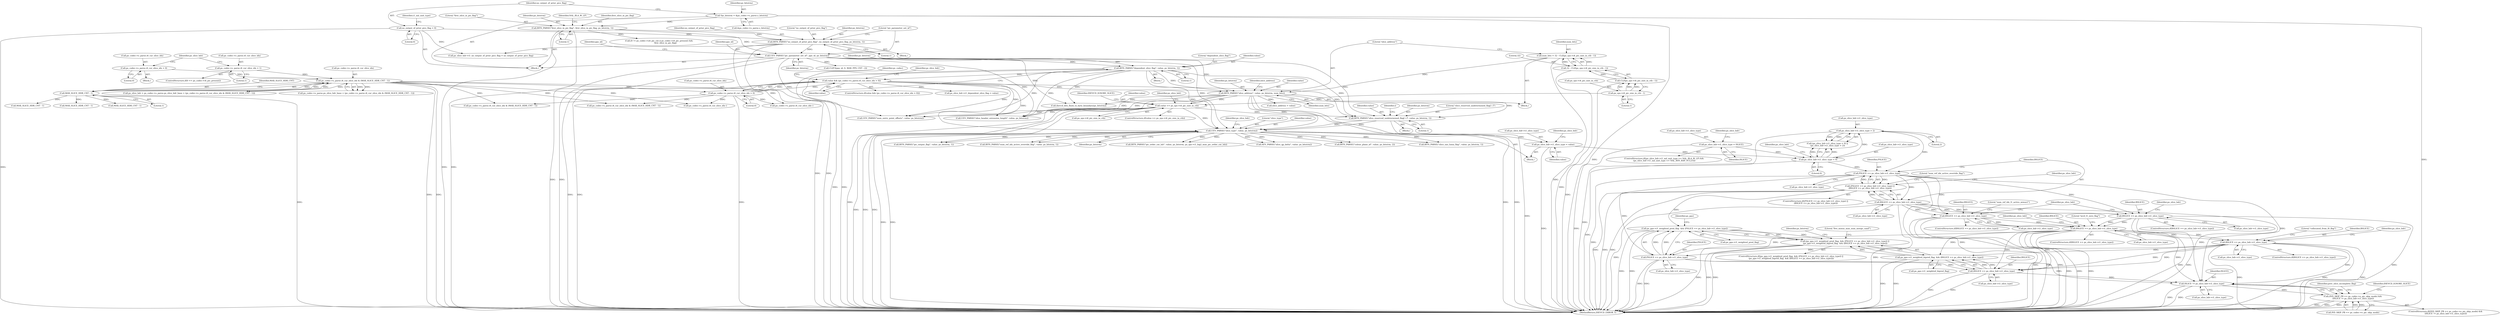 digraph "0_Android_7c9be319a279654e55a6d757265f88c61a16a4d5@pointer" {
"1001178" [label="(Call,PSLICE == ps_slice_hdr->i1_slice_type)"];
"1000631" [label="(Call,ps_slice_hdr->i1_slice_type > 2)"];
"1000626" [label="(Call,ps_slice_hdr->i1_slice_type < 0)"];
"1000602" [label="(Call,ps_slice_hdr->i1_slice_type = value)"];
"1000598" [label="(Call,UEV_PARSE(\"slice_type\", value, ps_bitstrm))"];
"1000593" [label="(Call,BITS_PARSE(\"slice_reserved_undetermined_flag[ i ]\", value, ps_bitstrm, 1))"];
"1000543" [label="(Call,value >= ps_sps->i4_pic_size_in_ctb)"];
"1000534" [label="(Call,BITS_PARSE(\"slice_address\", value, ps_bitstrm, num_bits))"];
"1000434" [label="(Call,value && (ps_codec->s_parse.i4_cur_slice_idx > 0))"];
"1000428" [label="(Call,BITS_PARSE(\"dependent_slice_flag\", value, ps_bitstrm, 1))"];
"1000214" [label="(Call,UEV_PARSE(\"pic_parameter_set_id\", pps_id, ps_bitstrm))"];
"1000209" [label="(Call,BITS_PARSE(\"no_output_of_prior_pics_flag\", no_output_of_prior_pics_flag, ps_bitstrm, 1))"];
"1000160" [label="(Call,no_output_of_prior_pics_flag = 0)"];
"1000195" [label="(Call,BITS_PARSE(\"first_slice_in_pic_flag\", first_slice_in_pic_flag, ps_bitstrm, 1))"];
"1000148" [label="(Call,*ps_bitstrm = &ps_codec->s_parse.s_bitstrm)"];
"1000436" [label="(Call,ps_codec->s_parse.i4_cur_slice_idx > 0)"];
"1000411" [label="(Call,ps_codec->s_parse.i4_cur_slice_idx & (MAX_SLICE_HDR_CNT - 1))"];
"1000396" [label="(Call,ps_codec->s_parse.i4_cur_slice_idx = 1)"];
"1000381" [label="(Call,ps_codec->s_parse.i4_cur_slice_idx = 0)"];
"1000417" [label="(Call,MAX_SLICE_HDR_CNT - 1)"];
"1000524" [label="(Call,num_bits = 32 - CLZ(ps_sps->i4_pic_size_in_ctb - 1))"];
"1000526" [label="(Call,32 - CLZ(ps_sps->i4_pic_size_in_ctb - 1))"];
"1000528" [label="(Call,CLZ(ps_sps->i4_pic_size_in_ctb - 1))"];
"1000529" [label="(Call,ps_sps->i4_pic_size_in_ctb - 1)"];
"1000619" [label="(Call,ps_slice_hdr->i1_slice_type = ISLICE)"];
"1001177" [label="(Call,(PSLICE == ps_slice_hdr->i1_slice_type) ||\n (BSLICE == ps_slice_hdr->i1_slice_type))"];
"1001429" [label="(Call,ps_pps->i1_weighted_pred_flag  && (PSLICE == ps_slice_hdr->i1_slice_type))"];
"1001428" [label="(Call,(ps_pps->i1_weighted_pred_flag  && (PSLICE == ps_slice_hdr->i1_slice_type)) ||\n (ps_pps->i1_weighted_bipred_flag  && (BSLICE == ps_slice_hdr->i1_slice_type)))"];
"1001183" [label="(Call,BSLICE == ps_slice_hdr->i1_slice_type)"];
"1001216" [label="(Call,BSLICE == ps_slice_hdr->i1_slice_type)"];
"1001316" [label="(Call,BSLICE == ps_slice_hdr->i1_slice_type)"];
"1001368" [label="(Call,BSLICE == ps_slice_hdr->i1_slice_type)"];
"1001433" [label="(Call,PSLICE == ps_slice_hdr->i1_slice_type)"];
"1001442" [label="(Call,BSLICE == ps_slice_hdr->i1_slice_type)"];
"1001438" [label="(Call,ps_pps->i1_weighted_bipred_flag  && (BSLICE == ps_slice_hdr->i1_slice_type))"];
"1002622" [label="(Call,ISLICE != ps_slice_hdr->i1_slice_type)"];
"1002616" [label="(Call,(IVD_SKIP_PB == ps_codec->e_pic_skip_mode) &&\n (ISLICE != ps_slice_hdr->i1_slice_type))"];
"1001243" [label="(Call,BSLICE == ps_slice_hdr->i1_slice_type)"];
"1000611" [label="(Identifier,ps_slice_hdr)"];
"1000538" [label="(Identifier,num_bits)"];
"1000549" [label="(Identifier,IHEVCD_IGNORE_SLICE)"];
"1001427" [label="(ControlStructure,if((ps_pps->i1_weighted_pred_flag  && (PSLICE == ps_slice_hdr->i1_slice_type)) ||\n (ps_pps->i1_weighted_bipred_flag  && (BSLICE == ps_slice_hdr->i1_slice_type))))"];
"1001217" [label="(Identifier,BSLICE)"];
"1001444" [label="(Call,ps_slice_hdr->i1_slice_type)"];
"1001449" [label="(Identifier,ps_bitstrm)"];
"1002623" [label="(Identifier,ISLICE)"];
"1001430" [label="(Call,ps_pps->i1_weighted_pred_flag)"];
"1001251" [label="(Identifier,ps_slice_hdr)"];
"1001878" [label="(Call,UEV_PARSE(\"num_entry_point_offsets\", value, ps_bitstrm))"];
"1000544" [label="(Identifier,value)"];
"1001176" [label="(ControlStructure,if((PSLICE == ps_slice_hdr->i1_slice_type) ||\n (BSLICE == ps_slice_hdr->i1_slice_type)))"];
"1000381" [label="(Call,ps_codec->s_parse.i4_cur_slice_idx = 0)"];
"1000219" [label="(Identifier,pps_id)"];
"1002011" [label="(Call,ihevcd_bits_flush_to_byte_boundary(ps_bitstrm))"];
"1000199" [label="(Literal,1)"];
"1002527" [label="(Call,ps_codec->s_parse.i4_cur_slice_idx & (MAX_SLICE_HDR_CNT - 1))"];
"1001429" [label="(Call,ps_pps->i1_weighted_pred_flag  && (PSLICE == ps_slice_hdr->i1_slice_type))"];
"1001223" [label="(Literal,\"num_ref_idx_l1_active_minus1\")"];
"1000535" [label="(Literal,\"slice_address\")"];
"1000445" [label="(Identifier,ps_codec)"];
"1000446" [label="(Call,ps_codec->s_parse.i4_cur_slice_idx & (MAX_SLICE_HDR_CNT - 1))"];
"1000537" [label="(Identifier,ps_bitstrm)"];
"1000208" [label="(Block,)"];
"1000432" [label="(Literal,1)"];
"1000529" [label="(Call,ps_sps->i4_pic_size_in_ctb - 1)"];
"1000595" [label="(Identifier,value)"];
"1000539" [label="(Call,slice_address = value)"];
"1000560" [label="(Block,)"];
"1000290" [label="(Call,(0 != ps_codec->u4_pic_cnt || ps_codec->i4_pic_present) &&\n                    first_slice_in_pic_flag)"];
"1000211" [label="(Identifier,no_output_of_prior_pics_flag)"];
"1002638" [label="(Call,ps_codec->s_parse.i4_cur_slice_idx--)"];
"1001258" [label="(Identifier,ps_slice_hdr)"];
"1000435" [label="(Identifier,value)"];
"1001315" [label="(ControlStructure,if(BSLICE == ps_slice_hdr->i1_slice_type))"];
"1000619" [label="(Call,ps_slice_hdr->i1_slice_type = ISLICE)"];
"1001216" [label="(Call,BSLICE == ps_slice_hdr->i1_slice_type)"];
"1000592" [label="(Block,)"];
"1001434" [label="(Identifier,PSLICE)"];
"1000606" [label="(Identifier,value)"];
"1001439" [label="(Call,ps_pps->i1_weighted_bipred_flag)"];
"1001375" [label="(Literal,\"collocated_from_l0_flag\")"];
"1000431" [label="(Identifier,ps_bitstrm)"];
"1001185" [label="(Call,ps_slice_hdr->i1_slice_type)"];
"1000132" [label="(Block,)"];
"1001985" [label="(Call,UEV_PARSE(\"slice_header_extension_length\", value, ps_bitstrm))"];
"1001428" [label="(Call,(ps_pps->i1_weighted_pred_flag  && (PSLICE == ps_slice_hdr->i1_slice_type)) ||\n (ps_pps->i1_weighted_bipred_flag  && (BSLICE == ps_slice_hdr->i1_slice_type)))"];
"1001369" [label="(Identifier,BSLICE)"];
"1000390" [label="(ControlStructure,if(0 == ps_codec->i4_pic_present))"];
"1001242" [label="(ControlStructure,if(BSLICE == ps_slice_hdr->i1_slice_type))"];
"1000412" [label="(Call,ps_codec->s_parse.i4_cur_slice_idx)"];
"1001126" [label="(Call,BITS_PARSE(\"slice_sao_luma_flag\", value, ps_bitstrm, 1))"];
"1000534" [label="(Call,BITS_PARSE(\"slice_address\", value, ps_bitstrm, num_bits))"];
"1000603" [label="(Call,ps_slice_hdr->i1_slice_type)"];
"1000597" [label="(Literal,1)"];
"1000628" [label="(Identifier,ps_slice_hdr)"];
"1001243" [label="(Call,BSLICE == ps_slice_hdr->i1_slice_type)"];
"1001190" [label="(Literal,\"num_ref_idx_active_override_flag\")"];
"1000526" [label="(Call,32 - CLZ(ps_sps->i4_pic_size_in_ctb - 1))"];
"1000404" [label="(Identifier,ps_slice_hdr)"];
"1002533" [label="(Call,MAX_SLICE_HDR_CNT - 1)"];
"1001466" [label="(Identifier,ps_slice_hdr)"];
"1001334" [label="(Identifier,ps_slice_hdr)"];
"1001368" [label="(Call,BSLICE == ps_slice_hdr->i1_slice_type)"];
"1000419" [label="(Literal,1)"];
"1000382" [label="(Call,ps_codec->s_parse.i4_cur_slice_idx)"];
"1000380" [label="(Block,)"];
"1000387" [label="(Literal,0)"];
"1000397" [label="(Call,ps_codec->s_parse.i4_cur_slice_idx)"];
"1001438" [label="(Call,ps_pps->i1_weighted_bipred_flag  && (BSLICE == ps_slice_hdr->i1_slice_type))"];
"1000620" [label="(Call,ps_slice_hdr->i1_slice_type)"];
"1000162" [label="(Literal,0)"];
"1000217" [label="(Identifier,ps_bitstrm)"];
"1000429" [label="(Literal,\"dependent_slice_flag\")"];
"1000528" [label="(Call,CLZ(ps_sps->i4_pic_size_in_ctb - 1))"];
"1000165" [label="(Identifier,i1_nal_unit_type)"];
"1000215" [label="(Literal,\"pic_parameter_set_id\")"];
"1002661" [label="(MethodReturn,IHEVCD_ERROR_T)"];
"1001440" [label="(Identifier,ps_pps)"];
"1001435" [label="(Call,ps_slice_hdr->i1_slice_type)"];
"1000545" [label="(Call,ps_sps->i4_pic_size_in_ctb)"];
"1001316" [label="(Call,BSLICE == ps_slice_hdr->i1_slice_type)"];
"1000533" [label="(Literal,1)"];
"1001177" [label="(Call,(PSLICE == ps_slice_hdr->i1_slice_type) ||\n (BSLICE == ps_slice_hdr->i1_slice_type))"];
"1000417" [label="(Call,MAX_SLICE_HDR_CNT - 1)"];
"1001370" [label="(Call,ps_slice_hdr->i1_slice_type)"];
"1000437" [label="(Call,ps_codec->s_parse.i4_cur_slice_idx)"];
"1000631" [label="(Call,ps_slice_hdr->i1_slice_type > 2)"];
"1000543" [label="(Call,value >= ps_sps->i4_pic_size_in_ctb)"];
"1000216" [label="(Identifier,pps_id)"];
"1000149" [label="(Identifier,ps_bitstrm)"];
"1000430" [label="(Identifier,value)"];
"1000402" [label="(Literal,1)"];
"1000452" [label="(Call,MAX_SLICE_HDR_CNT - 1)"];
"1001317" [label="(Identifier,BSLICE)"];
"1000411" [label="(Call,ps_codec->s_parse.i4_cur_slice_idx & (MAX_SLICE_HDR_CNT - 1))"];
"1002615" [label="(ControlStructure,if((IVD_SKIP_PB == ps_codec->e_pic_skip_mode) &&\n (ISLICE != ps_slice_hdr->i1_slice_type)))"];
"1000468" [label="(Identifier,ps_slice_hdr)"];
"1000466" [label="(Call,ps_slice_hdr->i1_dependent_slice_flag = value)"];
"1000530" [label="(Call,ps_sps->i4_pic_size_in_ctb)"];
"1000627" [label="(Call,ps_slice_hdr->i1_slice_type)"];
"1000604" [label="(Identifier,ps_slice_hdr)"];
"1000540" [label="(Identifier,slice_address)"];
"1000598" [label="(Call,UEV_PARSE(\"slice_type\", value, ps_bitstrm))"];
"1000633" [label="(Identifier,ps_slice_hdr)"];
"1000599" [label="(Literal,\"slice_type\")"];
"1000632" [label="(Call,ps_slice_hdr->i1_slice_type)"];
"1001367" [label="(ControlStructure,if(BSLICE == ps_slice_hdr->i1_slice_type))"];
"1000643" [label="(Call,BITS_PARSE(\"pic_output_flag\", value, ps_bitstrm, 1))"];
"1000522" [label="(Block,)"];
"1000591" [label="(Identifier,i)"];
"1000635" [label="(Literal,2)"];
"1000596" [label="(Identifier,ps_bitstrm)"];
"1000210" [label="(Literal,\"no_output_of_prior_pics_flag\")"];
"1000203" [label="(Identifier,NAL_BLA_W_LP)"];
"1001245" [label="(Call,ps_slice_hdr->i1_slice_type)"];
"1001189" [label="(Call,BITS_PARSE(\"num_ref_idx_active_override_flag\", value, ps_bitstrm, 1))"];
"1000396" [label="(Call,ps_codec->s_parse.i4_cur_slice_idx = 1)"];
"1001179" [label="(Identifier,PSLICE)"];
"1000607" [label="(ControlStructure,if((ps_slice_hdr->i1_nal_unit_type >= NAL_BLA_W_LP) &&\n (ps_slice_hdr->i1_nal_unit_type <= NAL_RSV_RAP_VCL23)))"];
"1000161" [label="(Identifier,no_output_of_prior_pics_flag)"];
"1002622" [label="(Call,ISLICE != ps_slice_hdr->i1_slice_type)"];
"1000602" [label="(Call,ps_slice_hdr->i1_slice_type = value)"];
"1000507" [label="(Call,ps_slice_hdr->i1_no_output_of_prior_pics_flag = no_output_of_prior_pics_flag)"];
"1000150" [label="(Call,&ps_codec->s_parse.s_bitstrm)"];
"1001318" [label="(Call,ps_slice_hdr->i1_slice_type)"];
"1000525" [label="(Identifier,num_bits)"];
"1000630" [label="(Literal,0)"];
"1000220" [label="(Call,CLIP3(pps_id, 0, MAX_PPS_CNT - 2))"];
"1000433" [label="(ControlStructure,if(value && (ps_codec->s_parse.i4_cur_slice_idx > 0)))"];
"1001184" [label="(Identifier,BSLICE)"];
"1001323" [label="(Literal,\"mvd_l1_zero_flag\")"];
"1000197" [label="(Identifier,first_slice_in_pic_flag)"];
"1001215" [label="(ControlStructure,if(BSLICE == ps_slice_hdr->i1_slice_type))"];
"1002617" [label="(Call,IVD_SKIP_PB == ps_codec->e_pic_skip_mode)"];
"1000209" [label="(Call,BITS_PARSE(\"no_output_of_prior_pics_flag\", no_output_of_prior_pics_flag, ps_bitstrm, 1))"];
"1000626" [label="(Call,ps_slice_hdr->i1_slice_type < 0)"];
"1000442" [label="(Literal,0)"];
"1001433" [label="(Call,PSLICE == ps_slice_hdr->i1_slice_type)"];
"1001454" [label="(Literal,\"five_minus_max_num_merge_cand\")"];
"1000601" [label="(Identifier,ps_bitstrm)"];
"1001180" [label="(Call,ps_slice_hdr->i1_slice_type)"];
"1000623" [label="(Identifier,ISLICE)"];
"1001442" [label="(Call,BSLICE == ps_slice_hdr->i1_slice_type)"];
"1000688" [label="(Call,BITS_PARSE(\"pic_order_cnt_lsb\", value, ps_bitstrm, ps_sps->i1_log2_max_pic_order_cnt_lsb))"];
"1000212" [label="(Identifier,ps_bitstrm)"];
"1000148" [label="(Call,*ps_bitstrm = &ps_codec->s_parse.s_bitstrm)"];
"1000427" [label="(Block,)"];
"1001244" [label="(Identifier,BSLICE)"];
"1000524" [label="(Call,num_bits = 32 - CLZ(ps_sps->i4_pic_size_in_ctb - 1))"];
"1002616" [label="(Call,(IVD_SKIP_PB == ps_codec->e_pic_skip_mode) &&\n (ISLICE != ps_slice_hdr->i1_slice_type))"];
"1000214" [label="(Call,UEV_PARSE(\"pic_parameter_set_id\", pps_id, ps_bitstrm))"];
"1000403" [label="(Call,ps_slice_hdr = ps_codec->s_parse.ps_slice_hdr_base + (ps_codec->s_parse.i4_cur_slice_idx & (MAX_SLICE_HDR_CNT - 1)))"];
"1001388" [label="(Identifier,ps_slice_hdr)"];
"1001178" [label="(Call,PSLICE == ps_slice_hdr->i1_slice_type)"];
"1001803" [label="(Call,MAX_SLICE_HDR_CNT - 1)"];
"1001183" [label="(Call,BSLICE == ps_slice_hdr->i1_slice_type)"];
"1000536" [label="(Identifier,value)"];
"1000196" [label="(Literal,\"first_slice_in_pic_flag\")"];
"1000418" [label="(Identifier,MAX_SLICE_HDR_CNT)"];
"1002631" [label="(Identifier,prev_slice_incomplete_flag)"];
"1000558" [label="(Identifier,ps_slice_hdr)"];
"1001218" [label="(Call,ps_slice_hdr->i1_slice_type)"];
"1000625" [label="(Call,(ps_slice_hdr->i1_slice_type < 0) ||\n (ps_slice_hdr->i1_slice_type > 2))"];
"1000600" [label="(Identifier,value)"];
"1000594" [label="(Literal,\"slice_reserved_undetermined_flag[ i ]\")"];
"1000195" [label="(Call,BITS_PARSE(\"first_slice_in_pic_flag\", first_slice_in_pic_flag, ps_bitstrm, 1))"];
"1001474" [label="(Call,SEV_PARSE(\"slice_qp_delta\", value, ps_bitstrm))"];
"1000405" [label="(Call,ps_codec->s_parse.ps_slice_hdr_base + (ps_codec->s_parse.i4_cur_slice_idx & (MAX_SLICE_HDR_CNT - 1)))"];
"1002624" [label="(Call,ps_slice_hdr->i1_slice_type)"];
"1002629" [label="(Identifier,IHEVCD_IGNORE_SLICE)"];
"1001766" [label="(Call,ps_codec->s_parse.i4_cur_slice_idx--)"];
"1000428" [label="(Call,BITS_PARSE(\"dependent_slice_flag\", value, ps_bitstrm, 1))"];
"1000527" [label="(Literal,32)"];
"1000593" [label="(Call,BITS_PARSE(\"slice_reserved_undetermined_flag[ i ]\", value, ps_bitstrm, 1))"];
"1001443" [label="(Identifier,BSLICE)"];
"1000198" [label="(Identifier,ps_bitstrm)"];
"1000665" [label="(Call,BITS_PARSE(\"colour_plane_id\", value, ps_bitstrm, 2))"];
"1000436" [label="(Call,ps_codec->s_parse.i4_cur_slice_idx > 0)"];
"1000160" [label="(Call,no_output_of_prior_pics_flag = 0)"];
"1000542" [label="(ControlStructure,if(value >= ps_sps->i4_pic_size_in_ctb))"];
"1000434" [label="(Call,value && (ps_codec->s_parse.i4_cur_slice_idx > 0))"];
"1000213" [label="(Literal,1)"];
"1001178" -> "1001177"  [label="AST: "];
"1001178" -> "1001180"  [label="CFG: "];
"1001179" -> "1001178"  [label="AST: "];
"1001180" -> "1001178"  [label="AST: "];
"1001184" -> "1001178"  [label="CFG: "];
"1001177" -> "1001178"  [label="CFG: "];
"1001178" -> "1002661"  [label="DDG: "];
"1001178" -> "1002661"  [label="DDG: "];
"1001178" -> "1001177"  [label="DDG: "];
"1001178" -> "1001177"  [label="DDG: "];
"1000631" -> "1001178"  [label="DDG: "];
"1000626" -> "1001178"  [label="DDG: "];
"1001178" -> "1001183"  [label="DDG: "];
"1001178" -> "1001216"  [label="DDG: "];
"1001178" -> "1001243"  [label="DDG: "];
"1001178" -> "1001433"  [label="DDG: "];
"1001178" -> "1002622"  [label="DDG: "];
"1000631" -> "1000625"  [label="AST: "];
"1000631" -> "1000635"  [label="CFG: "];
"1000632" -> "1000631"  [label="AST: "];
"1000635" -> "1000631"  [label="AST: "];
"1000625" -> "1000631"  [label="CFG: "];
"1000631" -> "1002661"  [label="DDG: "];
"1000631" -> "1000625"  [label="DDG: "];
"1000631" -> "1000625"  [label="DDG: "];
"1000626" -> "1000631"  [label="DDG: "];
"1000626" -> "1000625"  [label="AST: "];
"1000626" -> "1000630"  [label="CFG: "];
"1000627" -> "1000626"  [label="AST: "];
"1000630" -> "1000626"  [label="AST: "];
"1000633" -> "1000626"  [label="CFG: "];
"1000625" -> "1000626"  [label="CFG: "];
"1000626" -> "1002661"  [label="DDG: "];
"1000626" -> "1000625"  [label="DDG: "];
"1000626" -> "1000625"  [label="DDG: "];
"1000602" -> "1000626"  [label="DDG: "];
"1000619" -> "1000626"  [label="DDG: "];
"1000602" -> "1000560"  [label="AST: "];
"1000602" -> "1000606"  [label="CFG: "];
"1000603" -> "1000602"  [label="AST: "];
"1000606" -> "1000602"  [label="AST: "];
"1000611" -> "1000602"  [label="CFG: "];
"1000602" -> "1002661"  [label="DDG: "];
"1000598" -> "1000602"  [label="DDG: "];
"1000598" -> "1000560"  [label="AST: "];
"1000598" -> "1000601"  [label="CFG: "];
"1000599" -> "1000598"  [label="AST: "];
"1000600" -> "1000598"  [label="AST: "];
"1000601" -> "1000598"  [label="AST: "];
"1000604" -> "1000598"  [label="CFG: "];
"1000598" -> "1002661"  [label="DDG: "];
"1000598" -> "1002661"  [label="DDG: "];
"1000593" -> "1000598"  [label="DDG: "];
"1000593" -> "1000598"  [label="DDG: "];
"1000543" -> "1000598"  [label="DDG: "];
"1000434" -> "1000598"  [label="DDG: "];
"1000214" -> "1000598"  [label="DDG: "];
"1000428" -> "1000598"  [label="DDG: "];
"1000534" -> "1000598"  [label="DDG: "];
"1000598" -> "1000643"  [label="DDG: "];
"1000598" -> "1000643"  [label="DDG: "];
"1000598" -> "1000665"  [label="DDG: "];
"1000598" -> "1000665"  [label="DDG: "];
"1000598" -> "1000688"  [label="DDG: "];
"1000598" -> "1000688"  [label="DDG: "];
"1000598" -> "1001126"  [label="DDG: "];
"1000598" -> "1001126"  [label="DDG: "];
"1000598" -> "1001189"  [label="DDG: "];
"1000598" -> "1001189"  [label="DDG: "];
"1000598" -> "1001474"  [label="DDG: "];
"1000598" -> "1001474"  [label="DDG: "];
"1000593" -> "1000592"  [label="AST: "];
"1000593" -> "1000597"  [label="CFG: "];
"1000594" -> "1000593"  [label="AST: "];
"1000595" -> "1000593"  [label="AST: "];
"1000596" -> "1000593"  [label="AST: "];
"1000597" -> "1000593"  [label="AST: "];
"1000591" -> "1000593"  [label="CFG: "];
"1000593" -> "1002661"  [label="DDG: "];
"1000543" -> "1000593"  [label="DDG: "];
"1000434" -> "1000593"  [label="DDG: "];
"1000214" -> "1000593"  [label="DDG: "];
"1000428" -> "1000593"  [label="DDG: "];
"1000534" -> "1000593"  [label="DDG: "];
"1000543" -> "1000542"  [label="AST: "];
"1000543" -> "1000545"  [label="CFG: "];
"1000544" -> "1000543"  [label="AST: "];
"1000545" -> "1000543"  [label="AST: "];
"1000549" -> "1000543"  [label="CFG: "];
"1000558" -> "1000543"  [label="CFG: "];
"1000543" -> "1002661"  [label="DDG: "];
"1000543" -> "1002661"  [label="DDG: "];
"1000543" -> "1002661"  [label="DDG: "];
"1000534" -> "1000543"  [label="DDG: "];
"1000529" -> "1000543"  [label="DDG: "];
"1000543" -> "1001878"  [label="DDG: "];
"1000543" -> "1001985"  [label="DDG: "];
"1000534" -> "1000522"  [label="AST: "];
"1000534" -> "1000538"  [label="CFG: "];
"1000535" -> "1000534"  [label="AST: "];
"1000536" -> "1000534"  [label="AST: "];
"1000537" -> "1000534"  [label="AST: "];
"1000538" -> "1000534"  [label="AST: "];
"1000540" -> "1000534"  [label="CFG: "];
"1000534" -> "1002661"  [label="DDG: "];
"1000534" -> "1002661"  [label="DDG: "];
"1000534" -> "1002661"  [label="DDG: "];
"1000434" -> "1000534"  [label="DDG: "];
"1000214" -> "1000534"  [label="DDG: "];
"1000428" -> "1000534"  [label="DDG: "];
"1000524" -> "1000534"  [label="DDG: "];
"1000534" -> "1000539"  [label="DDG: "];
"1000534" -> "1001878"  [label="DDG: "];
"1000534" -> "1001985"  [label="DDG: "];
"1000534" -> "1002011"  [label="DDG: "];
"1000434" -> "1000433"  [label="AST: "];
"1000434" -> "1000435"  [label="CFG: "];
"1000434" -> "1000436"  [label="CFG: "];
"1000435" -> "1000434"  [label="AST: "];
"1000436" -> "1000434"  [label="AST: "];
"1000445" -> "1000434"  [label="CFG: "];
"1000468" -> "1000434"  [label="CFG: "];
"1000434" -> "1002661"  [label="DDG: "];
"1000434" -> "1002661"  [label="DDG: "];
"1000428" -> "1000434"  [label="DDG: "];
"1000436" -> "1000434"  [label="DDG: "];
"1000436" -> "1000434"  [label="DDG: "];
"1000434" -> "1000466"  [label="DDG: "];
"1000434" -> "1001878"  [label="DDG: "];
"1000434" -> "1001985"  [label="DDG: "];
"1000428" -> "1000427"  [label="AST: "];
"1000428" -> "1000432"  [label="CFG: "];
"1000429" -> "1000428"  [label="AST: "];
"1000430" -> "1000428"  [label="AST: "];
"1000431" -> "1000428"  [label="AST: "];
"1000432" -> "1000428"  [label="AST: "];
"1000435" -> "1000428"  [label="CFG: "];
"1000428" -> "1002661"  [label="DDG: "];
"1000428" -> "1002661"  [label="DDG: "];
"1000214" -> "1000428"  [label="DDG: "];
"1000428" -> "1001878"  [label="DDG: "];
"1000428" -> "1001985"  [label="DDG: "];
"1000428" -> "1002011"  [label="DDG: "];
"1000214" -> "1000132"  [label="AST: "];
"1000214" -> "1000217"  [label="CFG: "];
"1000215" -> "1000214"  [label="AST: "];
"1000216" -> "1000214"  [label="AST: "];
"1000217" -> "1000214"  [label="AST: "];
"1000219" -> "1000214"  [label="CFG: "];
"1000214" -> "1002661"  [label="DDG: "];
"1000214" -> "1002661"  [label="DDG: "];
"1000209" -> "1000214"  [label="DDG: "];
"1000195" -> "1000214"  [label="DDG: "];
"1000214" -> "1000220"  [label="DDG: "];
"1000214" -> "1001878"  [label="DDG: "];
"1000214" -> "1001985"  [label="DDG: "];
"1000214" -> "1002011"  [label="DDG: "];
"1000209" -> "1000208"  [label="AST: "];
"1000209" -> "1000213"  [label="CFG: "];
"1000210" -> "1000209"  [label="AST: "];
"1000211" -> "1000209"  [label="AST: "];
"1000212" -> "1000209"  [label="AST: "];
"1000213" -> "1000209"  [label="AST: "];
"1000215" -> "1000209"  [label="CFG: "];
"1000209" -> "1002661"  [label="DDG: "];
"1000209" -> "1002661"  [label="DDG: "];
"1000160" -> "1000209"  [label="DDG: "];
"1000195" -> "1000209"  [label="DDG: "];
"1000209" -> "1000507"  [label="DDG: "];
"1000160" -> "1000132"  [label="AST: "];
"1000160" -> "1000162"  [label="CFG: "];
"1000161" -> "1000160"  [label="AST: "];
"1000162" -> "1000160"  [label="AST: "];
"1000165" -> "1000160"  [label="CFG: "];
"1000160" -> "1002661"  [label="DDG: "];
"1000160" -> "1000507"  [label="DDG: "];
"1000195" -> "1000132"  [label="AST: "];
"1000195" -> "1000199"  [label="CFG: "];
"1000196" -> "1000195"  [label="AST: "];
"1000197" -> "1000195"  [label="AST: "];
"1000198" -> "1000195"  [label="AST: "];
"1000199" -> "1000195"  [label="AST: "];
"1000203" -> "1000195"  [label="CFG: "];
"1000195" -> "1002661"  [label="DDG: "];
"1000195" -> "1002661"  [label="DDG: "];
"1000148" -> "1000195"  [label="DDG: "];
"1000195" -> "1000290"  [label="DDG: "];
"1000148" -> "1000132"  [label="AST: "];
"1000148" -> "1000150"  [label="CFG: "];
"1000149" -> "1000148"  [label="AST: "];
"1000150" -> "1000148"  [label="AST: "];
"1000161" -> "1000148"  [label="CFG: "];
"1000148" -> "1002661"  [label="DDG: "];
"1000148" -> "1002661"  [label="DDG: "];
"1000436" -> "1000442"  [label="CFG: "];
"1000437" -> "1000436"  [label="AST: "];
"1000442" -> "1000436"  [label="AST: "];
"1000436" -> "1002661"  [label="DDG: "];
"1000411" -> "1000436"  [label="DDG: "];
"1000436" -> "1000446"  [label="DDG: "];
"1000436" -> "1001766"  [label="DDG: "];
"1000436" -> "1002527"  [label="DDG: "];
"1000436" -> "1002638"  [label="DDG: "];
"1000411" -> "1000405"  [label="AST: "];
"1000411" -> "1000417"  [label="CFG: "];
"1000412" -> "1000411"  [label="AST: "];
"1000417" -> "1000411"  [label="AST: "];
"1000405" -> "1000411"  [label="CFG: "];
"1000411" -> "1002661"  [label="DDG: "];
"1000411" -> "1002661"  [label="DDG: "];
"1000411" -> "1000403"  [label="DDG: "];
"1000411" -> "1000403"  [label="DDG: "];
"1000411" -> "1000405"  [label="DDG: "];
"1000411" -> "1000405"  [label="DDG: "];
"1000396" -> "1000411"  [label="DDG: "];
"1000381" -> "1000411"  [label="DDG: "];
"1000417" -> "1000411"  [label="DDG: "];
"1000417" -> "1000411"  [label="DDG: "];
"1000411" -> "1000446"  [label="DDG: "];
"1000411" -> "1001766"  [label="DDG: "];
"1000411" -> "1002527"  [label="DDG: "];
"1000411" -> "1002638"  [label="DDG: "];
"1000396" -> "1000390"  [label="AST: "];
"1000396" -> "1000402"  [label="CFG: "];
"1000397" -> "1000396"  [label="AST: "];
"1000402" -> "1000396"  [label="AST: "];
"1000404" -> "1000396"  [label="CFG: "];
"1000381" -> "1000380"  [label="AST: "];
"1000381" -> "1000387"  [label="CFG: "];
"1000382" -> "1000381"  [label="AST: "];
"1000387" -> "1000381"  [label="AST: "];
"1000404" -> "1000381"  [label="CFG: "];
"1000417" -> "1000419"  [label="CFG: "];
"1000418" -> "1000417"  [label="AST: "];
"1000419" -> "1000417"  [label="AST: "];
"1000417" -> "1002661"  [label="DDG: "];
"1000417" -> "1000452"  [label="DDG: "];
"1000417" -> "1001803"  [label="DDG: "];
"1000417" -> "1002533"  [label="DDG: "];
"1000524" -> "1000522"  [label="AST: "];
"1000524" -> "1000526"  [label="CFG: "];
"1000525" -> "1000524"  [label="AST: "];
"1000526" -> "1000524"  [label="AST: "];
"1000535" -> "1000524"  [label="CFG: "];
"1000524" -> "1002661"  [label="DDG: "];
"1000526" -> "1000524"  [label="DDG: "];
"1000526" -> "1000524"  [label="DDG: "];
"1000526" -> "1000528"  [label="CFG: "];
"1000527" -> "1000526"  [label="AST: "];
"1000528" -> "1000526"  [label="AST: "];
"1000526" -> "1002661"  [label="DDG: "];
"1000528" -> "1000526"  [label="DDG: "];
"1000528" -> "1000529"  [label="CFG: "];
"1000529" -> "1000528"  [label="AST: "];
"1000528" -> "1002661"  [label="DDG: "];
"1000529" -> "1000528"  [label="DDG: "];
"1000529" -> "1000528"  [label="DDG: "];
"1000529" -> "1000533"  [label="CFG: "];
"1000530" -> "1000529"  [label="AST: "];
"1000533" -> "1000529"  [label="AST: "];
"1000619" -> "1000607"  [label="AST: "];
"1000619" -> "1000623"  [label="CFG: "];
"1000620" -> "1000619"  [label="AST: "];
"1000623" -> "1000619"  [label="AST: "];
"1000628" -> "1000619"  [label="CFG: "];
"1000619" -> "1002661"  [label="DDG: "];
"1001177" -> "1001176"  [label="AST: "];
"1001177" -> "1001183"  [label="CFG: "];
"1001183" -> "1001177"  [label="AST: "];
"1001190" -> "1001177"  [label="CFG: "];
"1001466" -> "1001177"  [label="CFG: "];
"1001177" -> "1002661"  [label="DDG: "];
"1001177" -> "1002661"  [label="DDG: "];
"1001177" -> "1002661"  [label="DDG: "];
"1001183" -> "1001177"  [label="DDG: "];
"1001183" -> "1001177"  [label="DDG: "];
"1001177" -> "1001429"  [label="DDG: "];
"1001429" -> "1001428"  [label="AST: "];
"1001429" -> "1001430"  [label="CFG: "];
"1001429" -> "1001433"  [label="CFG: "];
"1001430" -> "1001429"  [label="AST: "];
"1001433" -> "1001429"  [label="AST: "];
"1001440" -> "1001429"  [label="CFG: "];
"1001428" -> "1001429"  [label="CFG: "];
"1001429" -> "1002661"  [label="DDG: "];
"1001429" -> "1002661"  [label="DDG: "];
"1001429" -> "1001428"  [label="DDG: "];
"1001429" -> "1001428"  [label="DDG: "];
"1001433" -> "1001429"  [label="DDG: "];
"1001433" -> "1001429"  [label="DDG: "];
"1001428" -> "1001427"  [label="AST: "];
"1001428" -> "1001438"  [label="CFG: "];
"1001438" -> "1001428"  [label="AST: "];
"1001449" -> "1001428"  [label="CFG: "];
"1001454" -> "1001428"  [label="CFG: "];
"1001428" -> "1002661"  [label="DDG: "];
"1001428" -> "1002661"  [label="DDG: "];
"1001428" -> "1002661"  [label="DDG: "];
"1001438" -> "1001428"  [label="DDG: "];
"1001438" -> "1001428"  [label="DDG: "];
"1001183" -> "1001185"  [label="CFG: "];
"1001184" -> "1001183"  [label="AST: "];
"1001185" -> "1001183"  [label="AST: "];
"1001183" -> "1002661"  [label="DDG: "];
"1001183" -> "1002661"  [label="DDG: "];
"1001183" -> "1001216"  [label="DDG: "];
"1001183" -> "1001216"  [label="DDG: "];
"1001183" -> "1001243"  [label="DDG: "];
"1001183" -> "1001243"  [label="DDG: "];
"1001183" -> "1002622"  [label="DDG: "];
"1001216" -> "1001215"  [label="AST: "];
"1001216" -> "1001218"  [label="CFG: "];
"1001217" -> "1001216"  [label="AST: "];
"1001218" -> "1001216"  [label="AST: "];
"1001223" -> "1001216"  [label="CFG: "];
"1001258" -> "1001216"  [label="CFG: "];
"1001216" -> "1002661"  [label="DDG: "];
"1001216" -> "1002661"  [label="DDG: "];
"1001216" -> "1002661"  [label="DDG: "];
"1001216" -> "1001316"  [label="DDG: "];
"1001216" -> "1001316"  [label="DDG: "];
"1001316" -> "1001315"  [label="AST: "];
"1001316" -> "1001318"  [label="CFG: "];
"1001317" -> "1001316"  [label="AST: "];
"1001318" -> "1001316"  [label="AST: "];
"1001323" -> "1001316"  [label="CFG: "];
"1001334" -> "1001316"  [label="CFG: "];
"1001316" -> "1002661"  [label="DDG: "];
"1001316" -> "1002661"  [label="DDG: "];
"1001316" -> "1002661"  [label="DDG: "];
"1001243" -> "1001316"  [label="DDG: "];
"1001243" -> "1001316"  [label="DDG: "];
"1001316" -> "1001368"  [label="DDG: "];
"1001316" -> "1001368"  [label="DDG: "];
"1001316" -> "1001433"  [label="DDG: "];
"1001316" -> "1001438"  [label="DDG: "];
"1001316" -> "1001442"  [label="DDG: "];
"1001316" -> "1001442"  [label="DDG: "];
"1001316" -> "1002622"  [label="DDG: "];
"1001368" -> "1001367"  [label="AST: "];
"1001368" -> "1001370"  [label="CFG: "];
"1001369" -> "1001368"  [label="AST: "];
"1001370" -> "1001368"  [label="AST: "];
"1001375" -> "1001368"  [label="CFG: "];
"1001388" -> "1001368"  [label="CFG: "];
"1001368" -> "1002661"  [label="DDG: "];
"1001368" -> "1002661"  [label="DDG: "];
"1001368" -> "1002661"  [label="DDG: "];
"1001368" -> "1001433"  [label="DDG: "];
"1001368" -> "1001438"  [label="DDG: "];
"1001368" -> "1001442"  [label="DDG: "];
"1001368" -> "1001442"  [label="DDG: "];
"1001368" -> "1002622"  [label="DDG: "];
"1001433" -> "1001435"  [label="CFG: "];
"1001434" -> "1001433"  [label="AST: "];
"1001435" -> "1001433"  [label="AST: "];
"1001433" -> "1002661"  [label="DDG: "];
"1001433" -> "1002661"  [label="DDG: "];
"1001433" -> "1001442"  [label="DDG: "];
"1001433" -> "1002622"  [label="DDG: "];
"1001442" -> "1001438"  [label="AST: "];
"1001442" -> "1001444"  [label="CFG: "];
"1001443" -> "1001442"  [label="AST: "];
"1001444" -> "1001442"  [label="AST: "];
"1001438" -> "1001442"  [label="CFG: "];
"1001442" -> "1002661"  [label="DDG: "];
"1001442" -> "1002661"  [label="DDG: "];
"1001442" -> "1001438"  [label="DDG: "];
"1001442" -> "1001438"  [label="DDG: "];
"1001442" -> "1002622"  [label="DDG: "];
"1001438" -> "1001439"  [label="CFG: "];
"1001439" -> "1001438"  [label="AST: "];
"1001438" -> "1002661"  [label="DDG: "];
"1001438" -> "1002661"  [label="DDG: "];
"1002622" -> "1002616"  [label="AST: "];
"1002622" -> "1002624"  [label="CFG: "];
"1002623" -> "1002622"  [label="AST: "];
"1002624" -> "1002622"  [label="AST: "];
"1002616" -> "1002622"  [label="CFG: "];
"1002622" -> "1002661"  [label="DDG: "];
"1002622" -> "1002661"  [label="DDG: "];
"1002622" -> "1002616"  [label="DDG: "];
"1002622" -> "1002616"  [label="DDG: "];
"1002616" -> "1002615"  [label="AST: "];
"1002616" -> "1002617"  [label="CFG: "];
"1002617" -> "1002616"  [label="AST: "];
"1002629" -> "1002616"  [label="CFG: "];
"1002631" -> "1002616"  [label="CFG: "];
"1002616" -> "1002661"  [label="DDG: "];
"1002616" -> "1002661"  [label="DDG: "];
"1002616" -> "1002661"  [label="DDG: "];
"1002617" -> "1002616"  [label="DDG: "];
"1002617" -> "1002616"  [label="DDG: "];
"1001243" -> "1001242"  [label="AST: "];
"1001243" -> "1001245"  [label="CFG: "];
"1001244" -> "1001243"  [label="AST: "];
"1001245" -> "1001243"  [label="AST: "];
"1001251" -> "1001243"  [label="CFG: "];
"1001258" -> "1001243"  [label="CFG: "];
"1001243" -> "1002661"  [label="DDG: "];
"1001243" -> "1002661"  [label="DDG: "];
"1001243" -> "1002661"  [label="DDG: "];
}
